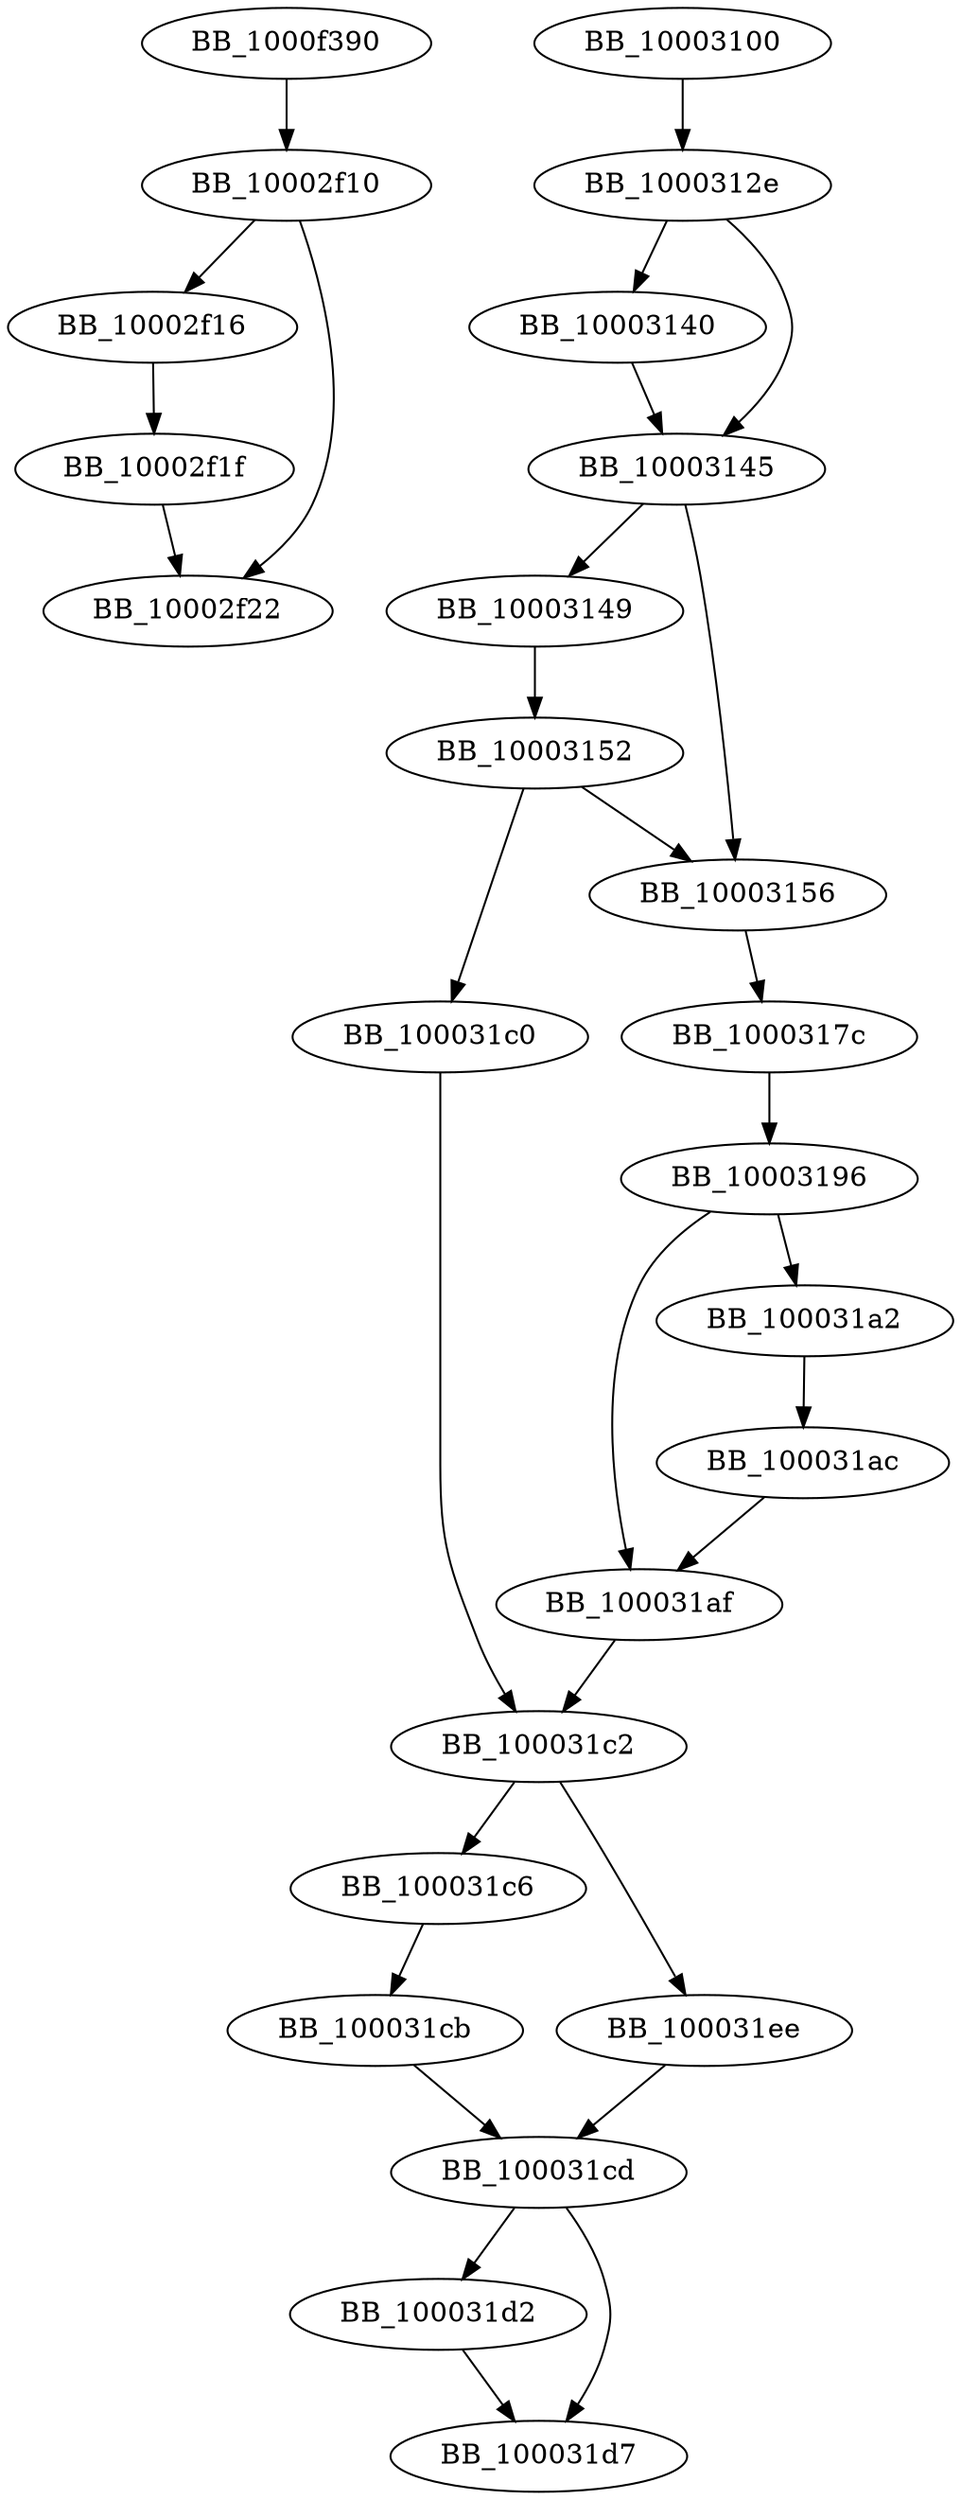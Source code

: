 DiGraph sub_10003100{
BB_10002f10->BB_10002f16
BB_10002f10->BB_10002f22
BB_10002f16->BB_10002f1f
BB_10002f1f->BB_10002f22
BB_10003100->BB_1000312e
BB_1000312e->BB_10003140
BB_1000312e->BB_10003145
BB_10003140->BB_10003145
BB_10003145->BB_10003149
BB_10003145->BB_10003156
BB_10003149->BB_10003152
BB_10003152->BB_10003156
BB_10003152->BB_100031c0
BB_10003156->BB_1000317c
BB_1000317c->BB_10003196
BB_10003196->BB_100031a2
BB_10003196->BB_100031af
BB_100031a2->BB_100031ac
BB_100031ac->BB_100031af
BB_100031af->BB_100031c2
BB_100031c0->BB_100031c2
BB_100031c2->BB_100031c6
BB_100031c2->BB_100031ee
BB_100031c6->BB_100031cb
BB_100031cb->BB_100031cd
BB_100031cd->BB_100031d2
BB_100031cd->BB_100031d7
BB_100031d2->BB_100031d7
BB_100031ee->BB_100031cd
BB_1000f390->BB_10002f10
}

